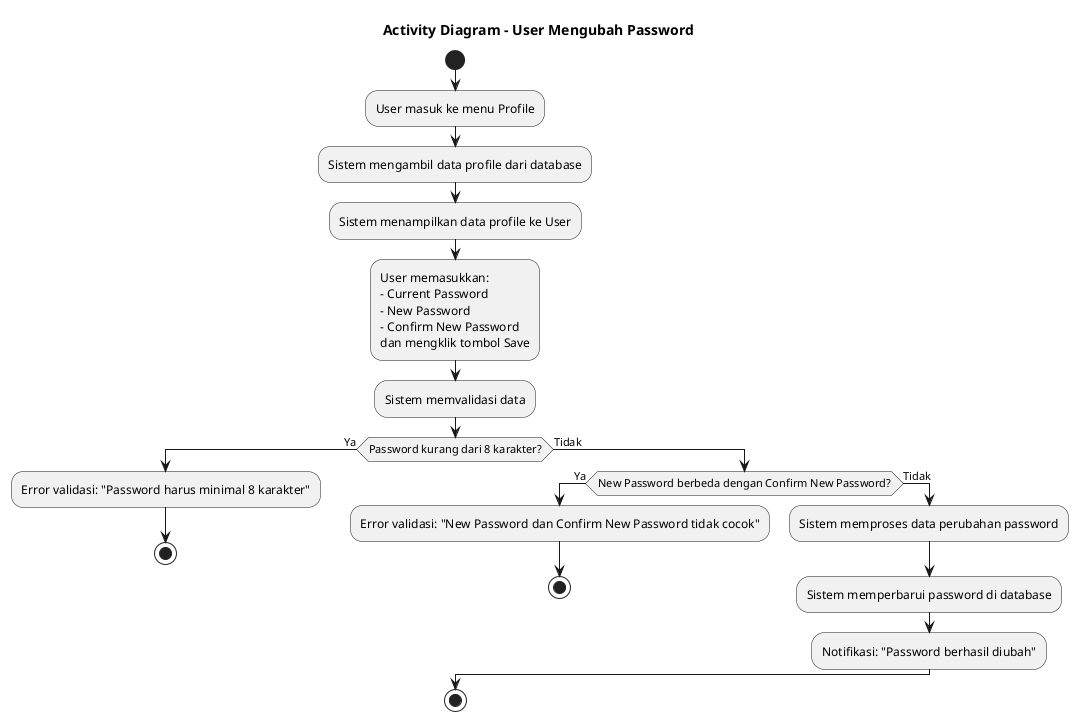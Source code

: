 @startuml
title Activity Diagram - User Mengubah Password
start

:User masuk ke menu Profile;
:Sistem mengambil data profile dari database;
:Sistem menampilkan data profile ke User;

:User memasukkan:
- Current Password
- New Password
- Confirm New Password
dan mengklik tombol Save;

:Sistem memvalidasi data;

if (Password kurang dari 8 karakter?) then (Ya)
    :Error validasi: "Password harus minimal 8 karakter";
    stop
else (Tidak)
    if (New Password berbeda dengan Confirm New Password?) then (Ya)
        :Error validasi: "New Password dan Confirm New Password tidak cocok";
        stop
    else (Tidak)
        :Sistem memproses data perubahan password;
        :Sistem memperbarui password di database;
        :Notifikasi: "Password berhasil diubah";
    endif
endif

stop
@enduml
